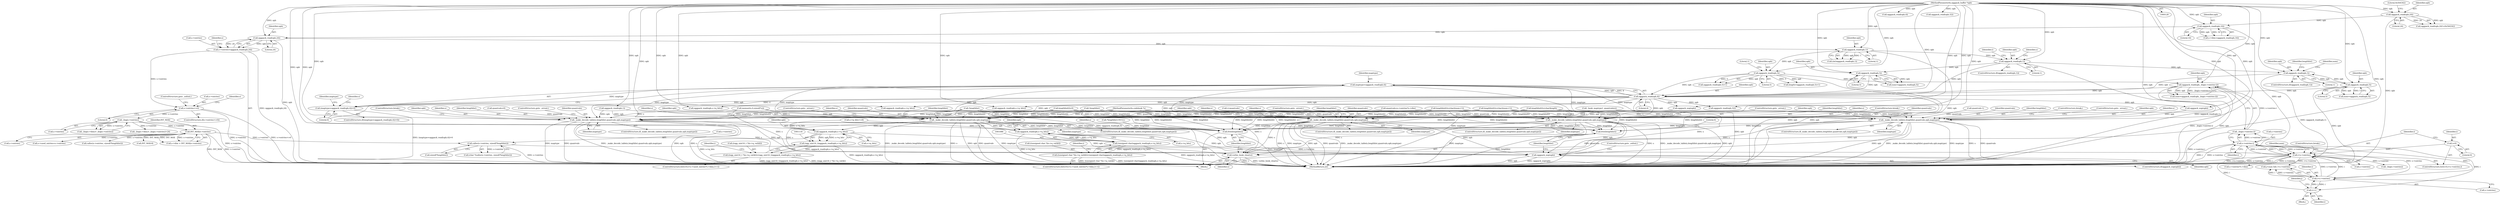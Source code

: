 digraph "0_Android_eeb4e45d5683f88488c083ecf142dc89bc3f0b47_8@API" {
"1000470" [label="(Call,maptype=oggpack_read(opb,4))"];
"1000472" [label="(Call,oggpack_read(opb,4))"];
"1000250" [label="(Call,oggpack_read(opb,1))"];
"1000229" [label="(Call,oggpack_read(opb,1))"];
"1000185" [label="(Call,oggpack_read(opb,24))"];
"1000160" [label="(Call,oggpack_read(opb,16))"];
"1000151" [label="(Call,oggpack_read(opb,24))"];
"1000129" [label="(MethodParameterIn,oggpack_buffer *opb)"];
"1000274" [label="(Call,oggpack_read(opb,5))"];
"1000267" [label="(Call,oggpack_read(opb,1))"];
"1000341" [label="(Call,oggpack_read(opb,5))"];
"1000381" [label="(Call,oggpack_read(opb,5))"];
"1000420" [label="(Call,oggpack_read(opb,_ilog(s->entries-i)))"];
"1000422" [label="(Call,_ilog(s->entries-i))"];
"1000423" [label="(Call,s->entries-i)"];
"1000411" [label="(Call,i<s->entries)"];
"1000441" [label="(Call,i<s->entries)"];
"1000449" [label="(Call,i++)"];
"1000408" [label="(Call,i=0)"];
"1000396" [label="(Call,calloc(s->entries, sizeof(*lengthlist)))"];
"1000220" [label="(Call,INT_MAX/s->entries)"];
"1000209" [label="(Call,_ilog(s->entries))"];
"1000189" [label="(Call,s->entries<=0)"];
"1000181" [label="(Call,s->entries=oggpack_read(opb,24))"];
"1000469" [label="(Call,(maptype=oggpack_read(opb,4))>0)"];
"1000573" [label="(Call,_make_decode_table(s,lengthlist,quantvals,opb,maptype))"];
"1001157" [label="(Call,oggpack_eop(opb))"];
"1001160" [label="(Call,free(lengthlist))"];
"1001166" [label="(Call,vorbis_book_clear(s))"];
"1001168" [label="(Call,free(lengthlist))"];
"1000733" [label="(Call,_make_decode_table(s,lengthlist,quantvals,opb,maptype))"];
"1000893" [label="(Call,_make_decode_table(s,lengthlist,quantvals,opb,maptype))"];
"1000970" [label="(Call,_make_decode_table(s,lengthlist,quantvals,opb,maptype))"];
"1001021" [label="(Call,_make_decode_table(s,lengthlist,quantvals,opb,maptype))"];
"1001087" [label="(Call,oggpack_read(opb,s->q_bits))"];
"1001085" [label="(Call,(unsigned char)oggpack_read(opb,s->q_bits))"];
"1001077" [label="(Call,((unsigned char *)(s->q_val))[i]=(unsigned char)oggpack_read(opb,s->q_bits))"];
"1001119" [label="(Call,oggpack_read(opb,s->q_bits))"];
"1001117" [label="(Call,(ogg_uint16_t)oggpack_read(opb,s->q_bits))"];
"1001109" [label="(Call,((ogg_uint16_t *)(s->q_val))[i]=(ogg_uint16_t)oggpack_read(opb,s->q_bits))"];
"1000584" [label="(Call,_book_maptype1_quantvals(s))"];
"1000342" [label="(Identifier,opb)"];
"1000576" [label="(Identifier,quantvals)"];
"1001024" [label="(Identifier,quantvals)"];
"1001160" [label="(Call,free(lengthlist))"];
"1000230" [label="(Identifier,opb)"];
"1000321" [label="(Identifier,s)"];
"1000222" [label="(Call,s->entries)"];
"1000153" [label="(Literal,24)"];
"1000350" [label="(Call,lengthlist[i]=(char)(num+1))"];
"1000469" [label="(Call,(maptype=oggpack_read(opb,4))>0)"];
"1000472" [label="(Call,oggpack_read(opb,4))"];
"1000900" [label="(ControlStructure,break;)"];
"1000506" [label="(Call,oggpack_read(opb,4))"];
"1001169" [label="(Identifier,lengthlist)"];
"1000216" [label="(Call,s->dim > INT_MAX/s->entries)"];
"1000400" [label="(Call,sizeof(*lengthlist))"];
"1000154" [label="(Literal,0x564342)"];
"1000580" [label="(ControlStructure,break;)"];
"1000443" [label="(Call,s->entries)"];
"1000131" [label="(Block,)"];
"1001109" [label="(Call,((ogg_uint16_t *)(s->q_val))[i]=(ogg_uint16_t)oggpack_read(opb,s->q_bits))"];
"1000268" [label="(Identifier,opb)"];
"1000250" [label="(Call,oggpack_read(opb,1))"];
"1000471" [label="(Identifier,maptype)"];
"1000422" [label="(Call,_ilog(s->entries-i))"];
"1000203" [label="(Call,_ilog(s->dim)+_ilog(s->entries)>24)"];
"1001085" [label="(Call,(unsigned char)oggpack_read(opb,s->q_bits))"];
"1000193" [label="(Literal,0)"];
"1000514" [label="(Call,oggpack_read(opb,1))"];
"1000494" [label="(Call,oggpack_read(opb,32))"];
"1001117" [label="(Call,(ogg_uint16_t)oggpack_read(opb,s->q_bits))"];
"1000266" [label="(ControlStructure,if(oggpack_read(opb,1)))"];
"1000269" [label="(Literal,1)"];
"1000378" [label="(Call,length=oggpack_read(opb,5)+1)"];
"1000473" [label="(Identifier,opb)"];
"1001025" [label="(Identifier,opb)"];
"1000413" [label="(Call,s->entries)"];
"1001108" [label="(Identifier,i)"];
"1000732" [label="(ControlStructure,if(_make_decode_table(s,lengthlist,quantvals,opb,maptype)))"];
"1000737" [label="(Identifier,opb)"];
"1000396" [label="(Call,calloc(s->entries, sizeof(*lengthlist)))"];
"1000971" [label="(Identifier,s)"];
"1001020" [label="(ControlStructure,if(_make_decode_table(s,lengthlist,quantvals,opb,maptype)))"];
"1000420" [label="(Call,oggpack_read(opb,_ilog(s->entries-i)))"];
"1001021" [label="(Call,_make_decode_table(s,lengthlist,quantvals,opb,maptype))"];
"1000383" [label="(Literal,5)"];
"1001124" [label="(ControlStructure,break;)"];
"1000272" [label="(Call,num=oggpack_read(opb,5))"];
"1000229" [label="(Call,oggpack_read(opb,1))"];
"1000156" [label="(Call,s->dim=oggpack_read(opb,16))"];
"1000577" [label="(Identifier,opb)"];
"1000572" [label="(ControlStructure,if(_make_decode_table(s,lengthlist,quantvals,opb,maptype)))"];
"1000151" [label="(Call,oggpack_read(opb,24))"];
"1000446" [label="(Block,)"];
"1000574" [label="(Identifier,s)"];
"1001161" [label="(Identifier,lengthlist)"];
"1000249" [label="(ControlStructure,if(oggpack_read(opb,1)))"];
"1000314" [label="(Identifier,lengthlist)"];
"1001159" [label="(ControlStructure,goto _eofout;)"];
"1000836" [label="(Call,oggpack_eop(opb))"];
"1000899" [label="(ControlStructure,goto _errout;)"];
"1000187" [label="(Literal,24)"];
"1000575" [label="(Identifier,lengthlist)"];
"1000573" [label="(Call,_make_decode_table(s,lengthlist,quantvals,opb,maptype))"];
"1000421" [label="(Identifier,opb)"];
"1000790" [label="(Call,oggpack_read(opb,s->q_bits))"];
"1000743" [label="(Identifier,s)"];
"1000343" [label="(Literal,5)"];
"1000532" [label="(Identifier,maptype)"];
"1000451" [label="(Call,lengthlist[i]=(char)length)"];
"1000679" [label="(Call,oggpack_read(opb,s->q_bits))"];
"1000273" [label="(Identifier,num)"];
"1000161" [label="(Identifier,opb)"];
"1000231" [label="(Literal,1)"];
"1001177" [label="(MethodReturn,int)"];
"1000381" [label="(Call,oggpack_read(opb,5))"];
"1000182" [label="(Call,s->entries)"];
"1001163" [label="(Literal,0)"];
"1001023" [label="(Identifier,lengthlist)"];
"1000407" [label="(ControlStructure,for(i=0;i<s->entries;))"];
"1000194" [label="(ControlStructure,goto _eofout;)"];
"1000129" [label="(MethodParameterIn,oggpack_buffer *opb)"];
"1000130" [label="(MethodParameterIn,codebook *s)"];
"1001056" [label="(Call,s->q_bits<=8)"];
"1000409" [label="(Identifier,i)"];
"1001166" [label="(Call,vorbis_book_clear(s))"];
"1001167" [label="(Identifier,s)"];
"1001094" [label="(ControlStructure,for(i=0;i<s->used_entries*s->dim;i++))"];
"1000152" [label="(Identifier,opb)"];
"1000424" [label="(Call,s->entries)"];
"1001168" [label="(Call,free(lengthlist))"];
"1000475" [label="(Literal,0)"];
"1000474" [label="(Literal,4)"];
"1000185" [label="(Call,oggpack_read(opb,24))"];
"1000221" [label="(Identifier,INT_MAX)"];
"1001172" [label="(Identifier,s)"];
"1000411" [label="(Call,i<s->entries)"];
"1000830" [label="(Call,oggpack_read(opb,s->q_bits))"];
"1000893" [label="(Call,_make_decode_table(s,lengthlist,quantvals,opb,maptype))"];
"1000397" [label="(Call,s->entries)"];
"1000220" [label="(Call,INT_MAX/s->entries)"];
"1000188" [label="(ControlStructure,if(s->entries<=0))"];
"1000419" [label="(Identifier,num)"];
"1000189" [label="(Call,s->entries<=0)"];
"1000162" [label="(Literal,16)"];
"1000897" [label="(Identifier,opb)"];
"1000283" [label="(Call,lengthlist[i]=(char)(num+1))"];
"1000902" [label="(Call,quantvals=s->entries*s->dim)"];
"1000470" [label="(Call,maptype=oggpack_read(opb,4))"];
"1000973" [label="(Identifier,quantvals)"];
"1000267" [label="(Call,oggpack_read(opb,1))"];
"1000738" [label="(Identifier,maptype)"];
"1000276" [label="(Literal,5)"];
"1000545" [label="(Call,_ilog(s->entries))"];
"1000439" [label="(Identifier,j)"];
"1000150" [label="(Call,oggpack_read(opb,24)!=0x564342)"];
"1000408" [label="(Call,i=0)"];
"1000190" [label="(Call,s->entries)"];
"1000437" [label="(Call,j<num && i<s->entries)"];
"1000191" [label="(Identifier,s)"];
"1000341" [label="(Call,oggpack_read(opb,5))"];
"1000465" [label="(ControlStructure,break;)"];
"1000385" [label="(Call,s->used_entries=s->entries)"];
"1000970" [label="(Call,_make_decode_table(s,lengthlist,quantvals,opb,maptype))"];
"1000664" [label="(Call,i<quantvals)"];
"1000210" [label="(Call,s->entries)"];
"1000256" [label="(Identifier,i)"];
"1000160" [label="(Call,oggpack_read(opb,16))"];
"1000894" [label="(Identifier,s)"];
"1001077" [label="(Call,((unsigned char *)(s->q_val))[i]=(unsigned char)oggpack_read(opb,s->q_bits))"];
"1000246" [label="(Call,!lengthlist)"];
"1000275" [label="(Identifier,opb)"];
"1000382" [label="(Identifier,opb)"];
"1001158" [label="(Identifier,opb)"];
"1001121" [label="(Call,s->q_bits)"];
"1000238" [label="(Call,calloc(s->entries, sizeof(*lengthlist)))"];
"1000976" [label="(ControlStructure,goto _errout;)"];
"1001022" [label="(Identifier,s)"];
"1001119" [label="(Call,oggpack_read(opb,s->q_bits))"];
"1001062" [label="(ControlStructure,for(i=0;i<s->used_entries*s->dim;i++))"];
"1000181" [label="(Call,s->entries=oggpack_read(opb,24))"];
"1000227" [label="(Call,(int)oggpack_read(opb,1))"];
"1000410" [label="(Literal,0)"];
"1000209" [label="(Call,_ilog(s->entries))"];
"1000394" [label="(Call,(char *)calloc(s->entries, sizeof(*lengthlist)))"];
"1000133" [label="(Call,*lengthlist=NULL)"];
"1000734" [label="(Identifier,s)"];
"1001076" [label="(Identifier,i)"];
"1000479" [label="(Identifier,s)"];
"1000404" [label="(Call,!lengthlist)"];
"1000204" [label="(Call,_ilog(s->dim)+_ilog(s->entries))"];
"1001078" [label="(Call,((unsigned char *)(s->q_val))[i])"];
"1000974" [label="(Identifier,opb)"];
"1001110" [label="(Call,((ogg_uint16_t *)(s->q_val))[i])"];
"1000186" [label="(Identifier,opb)"];
"1000904" [label="(Call,s->entries*s->dim)"];
"1000975" [label="(Identifier,maptype)"];
"1000884" [label="(Call,quantvals-1)"];
"1001120" [label="(Identifier,opb)"];
"1001030" [label="(Identifier,s)"];
"1000380" [label="(Call,oggpack_read(opb,5)+1)"];
"1000449" [label="(Call,i++)"];
"1000482" [label="(Call,oggpack_read(opb,32))"];
"1000312" [label="(Call,lengthlist[i]=0)"];
"1000578" [label="(Identifier,maptype)"];
"1000384" [label="(Literal,1)"];
"1000740" [label="(ControlStructure,goto _errout;)"];
"1000969" [label="(ControlStructure,if(_make_decode_table(s,lengthlist,quantvals,opb,maptype)))"];
"1000137" [label="(Call,quantvals=0)"];
"1000579" [label="(ControlStructure,goto _errout;)"];
"1000896" [label="(Identifier,quantvals)"];
"1000252" [label="(Literal,1)"];
"1001157" [label="(Call,oggpack_eop(opb))"];
"1000339" [label="(Call,num=oggpack_read(opb,5))"];
"1000685" [label="(Call,oggpack_eop(opb))"];
"1000468" [label="(ControlStructure,if((maptype=oggpack_read(opb,4))>0))"];
"1000441" [label="(Call,i<s->entries)"];
"1000442" [label="(Identifier,i)"];
"1000427" [label="(Identifier,i)"];
"1000735" [label="(Identifier,lengthlist)"];
"1001089" [label="(Call,s->q_bits)"];
"1001027" [label="(ControlStructure,goto _errout;)"];
"1000607" [label="(Call,INT_MAX-8)"];
"1000274" [label="(Call,oggpack_read(opb,5))"];
"1000898" [label="(Identifier,maptype)"];
"1001088" [label="(Identifier,opb)"];
"1000733" [label="(Call,_make_decode_table(s,lengthlist,quantvals,opb,maptype))"];
"1000423" [label="(Call,s->entries-i)"];
"1001156" [label="(ControlStructure,if(oggpack_eop(opb)))"];
"1000892" [label="(ControlStructure,if(_make_decode_table(s,lengthlist,quantvals,opb,maptype)))"];
"1000251" [label="(Identifier,opb)"];
"1001087" [label="(Call,oggpack_read(opb,s->q_bits))"];
"1000198" [label="(Identifier,s)"];
"1000450" [label="(Identifier,i)"];
"1000736" [label="(Identifier,quantvals)"];
"1000972" [label="(Identifier,lengthlist)"];
"1000418" [label="(Call,num=oggpack_read(opb,_ilog(s->entries-i)))"];
"1000412" [label="(Identifier,i)"];
"1000895" [label="(Identifier,lengthlist)"];
"1001026" [label="(Identifier,maptype)"];
"1000143" [label="(Call,memset(s,0,sizeof(*s)))"];
"1000470" -> "1000469"  [label="AST: "];
"1000470" -> "1000472"  [label="CFG: "];
"1000471" -> "1000470"  [label="AST: "];
"1000472" -> "1000470"  [label="AST: "];
"1000475" -> "1000470"  [label="CFG: "];
"1000470" -> "1001177"  [label="DDG: oggpack_read(opb,4)"];
"1000470" -> "1001177"  [label="DDG: maptype"];
"1000470" -> "1000469"  [label="DDG: maptype"];
"1000472" -> "1000470"  [label="DDG: opb"];
"1000472" -> "1000470"  [label="DDG: 4"];
"1000470" -> "1000573"  [label="DDG: maptype"];
"1000470" -> "1000733"  [label="DDG: maptype"];
"1000470" -> "1000893"  [label="DDG: maptype"];
"1000470" -> "1000970"  [label="DDG: maptype"];
"1000470" -> "1001021"  [label="DDG: maptype"];
"1000472" -> "1000474"  [label="CFG: "];
"1000473" -> "1000472"  [label="AST: "];
"1000474" -> "1000472"  [label="AST: "];
"1000472" -> "1001177"  [label="DDG: opb"];
"1000472" -> "1000469"  [label="DDG: opb"];
"1000472" -> "1000469"  [label="DDG: 4"];
"1000250" -> "1000472"  [label="DDG: opb"];
"1000274" -> "1000472"  [label="DDG: opb"];
"1000341" -> "1000472"  [label="DDG: opb"];
"1000381" -> "1000472"  [label="DDG: opb"];
"1000420" -> "1000472"  [label="DDG: opb"];
"1000267" -> "1000472"  [label="DDG: opb"];
"1000129" -> "1000472"  [label="DDG: opb"];
"1000472" -> "1000482"  [label="DDG: opb"];
"1000472" -> "1000573"  [label="DDG: opb"];
"1000472" -> "1000679"  [label="DDG: opb"];
"1000472" -> "1000685"  [label="DDG: opb"];
"1000472" -> "1000790"  [label="DDG: opb"];
"1000472" -> "1000830"  [label="DDG: opb"];
"1000472" -> "1000836"  [label="DDG: opb"];
"1000472" -> "1000970"  [label="DDG: opb"];
"1000472" -> "1001021"  [label="DDG: opb"];
"1000250" -> "1000249"  [label="AST: "];
"1000250" -> "1000252"  [label="CFG: "];
"1000251" -> "1000250"  [label="AST: "];
"1000252" -> "1000250"  [label="AST: "];
"1000256" -> "1000250"  [label="CFG: "];
"1000321" -> "1000250"  [label="CFG: "];
"1000250" -> "1001177"  [label="DDG: oggpack_read(opb,1)"];
"1000229" -> "1000250"  [label="DDG: opb"];
"1000129" -> "1000250"  [label="DDG: opb"];
"1000250" -> "1000267"  [label="DDG: opb"];
"1000250" -> "1000341"  [label="DDG: opb"];
"1000229" -> "1000227"  [label="AST: "];
"1000229" -> "1000231"  [label="CFG: "];
"1000230" -> "1000229"  [label="AST: "];
"1000231" -> "1000229"  [label="AST: "];
"1000227" -> "1000229"  [label="CFG: "];
"1000229" -> "1001177"  [label="DDG: opb"];
"1000229" -> "1000227"  [label="DDG: opb"];
"1000229" -> "1000227"  [label="DDG: 1"];
"1000185" -> "1000229"  [label="DDG: opb"];
"1000129" -> "1000229"  [label="DDG: opb"];
"1000229" -> "1000381"  [label="DDG: opb"];
"1000185" -> "1000181"  [label="AST: "];
"1000185" -> "1000187"  [label="CFG: "];
"1000186" -> "1000185"  [label="AST: "];
"1000187" -> "1000185"  [label="AST: "];
"1000181" -> "1000185"  [label="CFG: "];
"1000185" -> "1001177"  [label="DDG: opb"];
"1000185" -> "1000181"  [label="DDG: opb"];
"1000185" -> "1000181"  [label="DDG: 24"];
"1000160" -> "1000185"  [label="DDG: opb"];
"1000129" -> "1000185"  [label="DDG: opb"];
"1000160" -> "1000156"  [label="AST: "];
"1000160" -> "1000162"  [label="CFG: "];
"1000161" -> "1000160"  [label="AST: "];
"1000162" -> "1000160"  [label="AST: "];
"1000156" -> "1000160"  [label="CFG: "];
"1000160" -> "1001177"  [label="DDG: opb"];
"1000160" -> "1000156"  [label="DDG: opb"];
"1000160" -> "1000156"  [label="DDG: 16"];
"1000151" -> "1000160"  [label="DDG: opb"];
"1000129" -> "1000160"  [label="DDG: opb"];
"1000151" -> "1000150"  [label="AST: "];
"1000151" -> "1000153"  [label="CFG: "];
"1000152" -> "1000151"  [label="AST: "];
"1000153" -> "1000151"  [label="AST: "];
"1000154" -> "1000151"  [label="CFG: "];
"1000151" -> "1001177"  [label="DDG: opb"];
"1000151" -> "1000150"  [label="DDG: opb"];
"1000151" -> "1000150"  [label="DDG: 24"];
"1000129" -> "1000151"  [label="DDG: opb"];
"1000129" -> "1000128"  [label="AST: "];
"1000129" -> "1001177"  [label="DDG: opb"];
"1000129" -> "1000267"  [label="DDG: opb"];
"1000129" -> "1000274"  [label="DDG: opb"];
"1000129" -> "1000341"  [label="DDG: opb"];
"1000129" -> "1000381"  [label="DDG: opb"];
"1000129" -> "1000420"  [label="DDG: opb"];
"1000129" -> "1000482"  [label="DDG: opb"];
"1000129" -> "1000494"  [label="DDG: opb"];
"1000129" -> "1000506"  [label="DDG: opb"];
"1000129" -> "1000514"  [label="DDG: opb"];
"1000129" -> "1000573"  [label="DDG: opb"];
"1000129" -> "1000679"  [label="DDG: opb"];
"1000129" -> "1000685"  [label="DDG: opb"];
"1000129" -> "1000733"  [label="DDG: opb"];
"1000129" -> "1000790"  [label="DDG: opb"];
"1000129" -> "1000830"  [label="DDG: opb"];
"1000129" -> "1000836"  [label="DDG: opb"];
"1000129" -> "1000893"  [label="DDG: opb"];
"1000129" -> "1000970"  [label="DDG: opb"];
"1000129" -> "1001021"  [label="DDG: opb"];
"1000129" -> "1001087"  [label="DDG: opb"];
"1000129" -> "1001119"  [label="DDG: opb"];
"1000129" -> "1001157"  [label="DDG: opb"];
"1000274" -> "1000272"  [label="AST: "];
"1000274" -> "1000276"  [label="CFG: "];
"1000275" -> "1000274"  [label="AST: "];
"1000276" -> "1000274"  [label="AST: "];
"1000272" -> "1000274"  [label="CFG: "];
"1000274" -> "1001177"  [label="DDG: opb"];
"1000274" -> "1000267"  [label="DDG: opb"];
"1000274" -> "1000272"  [label="DDG: opb"];
"1000274" -> "1000272"  [label="DDG: 5"];
"1000267" -> "1000274"  [label="DDG: opb"];
"1000267" -> "1000266"  [label="AST: "];
"1000267" -> "1000269"  [label="CFG: "];
"1000268" -> "1000267"  [label="AST: "];
"1000269" -> "1000267"  [label="AST: "];
"1000273" -> "1000267"  [label="CFG: "];
"1000314" -> "1000267"  [label="CFG: "];
"1000267" -> "1001177"  [label="DDG: oggpack_read(opb,1)"];
"1000341" -> "1000339"  [label="AST: "];
"1000341" -> "1000343"  [label="CFG: "];
"1000342" -> "1000341"  [label="AST: "];
"1000343" -> "1000341"  [label="AST: "];
"1000339" -> "1000341"  [label="CFG: "];
"1000341" -> "1001177"  [label="DDG: opb"];
"1000341" -> "1000339"  [label="DDG: opb"];
"1000341" -> "1000339"  [label="DDG: 5"];
"1000381" -> "1000380"  [label="AST: "];
"1000381" -> "1000383"  [label="CFG: "];
"1000382" -> "1000381"  [label="AST: "];
"1000383" -> "1000381"  [label="AST: "];
"1000384" -> "1000381"  [label="CFG: "];
"1000381" -> "1001177"  [label="DDG: opb"];
"1000381" -> "1000378"  [label="DDG: opb"];
"1000381" -> "1000378"  [label="DDG: 5"];
"1000381" -> "1000380"  [label="DDG: opb"];
"1000381" -> "1000380"  [label="DDG: 5"];
"1000381" -> "1000420"  [label="DDG: opb"];
"1000420" -> "1000418"  [label="AST: "];
"1000420" -> "1000422"  [label="CFG: "];
"1000421" -> "1000420"  [label="AST: "];
"1000422" -> "1000420"  [label="AST: "];
"1000418" -> "1000420"  [label="CFG: "];
"1000420" -> "1001177"  [label="DDG: _ilog(s->entries-i)"];
"1000420" -> "1001177"  [label="DDG: opb"];
"1000420" -> "1000418"  [label="DDG: opb"];
"1000420" -> "1000418"  [label="DDG: _ilog(s->entries-i)"];
"1000422" -> "1000420"  [label="DDG: s->entries-i"];
"1000422" -> "1000423"  [label="CFG: "];
"1000423" -> "1000422"  [label="AST: "];
"1000422" -> "1001177"  [label="DDG: s->entries-i"];
"1000423" -> "1000422"  [label="DDG: s->entries"];
"1000423" -> "1000422"  [label="DDG: i"];
"1000423" -> "1000427"  [label="CFG: "];
"1000424" -> "1000423"  [label="AST: "];
"1000427" -> "1000423"  [label="AST: "];
"1000423" -> "1001177"  [label="DDG: i"];
"1000423" -> "1001177"  [label="DDG: s->entries"];
"1000423" -> "1000411"  [label="DDG: i"];
"1000423" -> "1000411"  [label="DDG: s->entries"];
"1000411" -> "1000423"  [label="DDG: s->entries"];
"1000411" -> "1000423"  [label="DDG: i"];
"1000423" -> "1000441"  [label="DDG: i"];
"1000423" -> "1000441"  [label="DDG: s->entries"];
"1000423" -> "1000449"  [label="DDG: i"];
"1000411" -> "1000407"  [label="AST: "];
"1000411" -> "1000413"  [label="CFG: "];
"1000412" -> "1000411"  [label="AST: "];
"1000413" -> "1000411"  [label="AST: "];
"1000419" -> "1000411"  [label="CFG: "];
"1000465" -> "1000411"  [label="CFG: "];
"1000411" -> "1001177"  [label="DDG: i<s->entries"];
"1000411" -> "1001177"  [label="DDG: i"];
"1000411" -> "1001177"  [label="DDG: s->entries"];
"1000441" -> "1000411"  [label="DDG: i"];
"1000441" -> "1000411"  [label="DDG: s->entries"];
"1000408" -> "1000411"  [label="DDG: i"];
"1000449" -> "1000411"  [label="DDG: i"];
"1000396" -> "1000411"  [label="DDG: s->entries"];
"1000411" -> "1000437"  [label="DDG: i<s->entries"];
"1000411" -> "1000545"  [label="DDG: s->entries"];
"1000411" -> "1000904"  [label="DDG: s->entries"];
"1000441" -> "1000437"  [label="AST: "];
"1000441" -> "1000443"  [label="CFG: "];
"1000442" -> "1000441"  [label="AST: "];
"1000443" -> "1000441"  [label="AST: "];
"1000437" -> "1000441"  [label="CFG: "];
"1000441" -> "1000437"  [label="DDG: i"];
"1000441" -> "1000437"  [label="DDG: s->entries"];
"1000449" -> "1000441"  [label="DDG: i"];
"1000441" -> "1000449"  [label="DDG: i"];
"1000449" -> "1000446"  [label="AST: "];
"1000449" -> "1000450"  [label="CFG: "];
"1000450" -> "1000449"  [label="AST: "];
"1000439" -> "1000449"  [label="CFG: "];
"1000408" -> "1000407"  [label="AST: "];
"1000408" -> "1000410"  [label="CFG: "];
"1000409" -> "1000408"  [label="AST: "];
"1000410" -> "1000408"  [label="AST: "];
"1000412" -> "1000408"  [label="CFG: "];
"1000396" -> "1000394"  [label="AST: "];
"1000396" -> "1000400"  [label="CFG: "];
"1000397" -> "1000396"  [label="AST: "];
"1000400" -> "1000396"  [label="AST: "];
"1000394" -> "1000396"  [label="CFG: "];
"1000396" -> "1001177"  [label="DDG: s->entries"];
"1000396" -> "1000394"  [label="DDG: s->entries"];
"1000220" -> "1000396"  [label="DDG: s->entries"];
"1000220" -> "1000216"  [label="AST: "];
"1000220" -> "1000222"  [label="CFG: "];
"1000221" -> "1000220"  [label="AST: "];
"1000222" -> "1000220"  [label="AST: "];
"1000216" -> "1000220"  [label="CFG: "];
"1000220" -> "1001177"  [label="DDG: INT_MAX"];
"1000220" -> "1001177"  [label="DDG: s->entries"];
"1000220" -> "1000216"  [label="DDG: INT_MAX"];
"1000220" -> "1000216"  [label="DDG: s->entries"];
"1000209" -> "1000220"  [label="DDG: s->entries"];
"1000220" -> "1000238"  [label="DDG: s->entries"];
"1000220" -> "1000385"  [label="DDG: s->entries"];
"1000220" -> "1000607"  [label="DDG: INT_MAX"];
"1000209" -> "1000204"  [label="AST: "];
"1000209" -> "1000210"  [label="CFG: "];
"1000210" -> "1000209"  [label="AST: "];
"1000204" -> "1000209"  [label="CFG: "];
"1000209" -> "1001177"  [label="DDG: s->entries"];
"1000209" -> "1000203"  [label="DDG: s->entries"];
"1000209" -> "1000204"  [label="DDG: s->entries"];
"1000189" -> "1000209"  [label="DDG: s->entries"];
"1000189" -> "1000188"  [label="AST: "];
"1000189" -> "1000193"  [label="CFG: "];
"1000190" -> "1000189"  [label="AST: "];
"1000193" -> "1000189"  [label="AST: "];
"1000194" -> "1000189"  [label="CFG: "];
"1000198" -> "1000189"  [label="CFG: "];
"1000189" -> "1001177"  [label="DDG: s->entries"];
"1000189" -> "1001177"  [label="DDG: s->entries<=0"];
"1000181" -> "1000189"  [label="DDG: s->entries"];
"1000181" -> "1000131"  [label="AST: "];
"1000182" -> "1000181"  [label="AST: "];
"1000191" -> "1000181"  [label="CFG: "];
"1000181" -> "1001177"  [label="DDG: oggpack_read(opb,24)"];
"1000469" -> "1000468"  [label="AST: "];
"1000469" -> "1000475"  [label="CFG: "];
"1000475" -> "1000469"  [label="AST: "];
"1000479" -> "1000469"  [label="CFG: "];
"1000532" -> "1000469"  [label="CFG: "];
"1000469" -> "1001177"  [label="DDG: (maptype=oggpack_read(opb,4))>0"];
"1000573" -> "1000572"  [label="AST: "];
"1000573" -> "1000578"  [label="CFG: "];
"1000574" -> "1000573"  [label="AST: "];
"1000575" -> "1000573"  [label="AST: "];
"1000576" -> "1000573"  [label="AST: "];
"1000577" -> "1000573"  [label="AST: "];
"1000578" -> "1000573"  [label="AST: "];
"1000579" -> "1000573"  [label="CFG: "];
"1000580" -> "1000573"  [label="CFG: "];
"1000573" -> "1001177"  [label="DDG: opb"];
"1000573" -> "1001177"  [label="DDG: s"];
"1000573" -> "1001177"  [label="DDG: maptype"];
"1000573" -> "1001177"  [label="DDG: quantvals"];
"1000573" -> "1001177"  [label="DDG: _make_decode_table(s,lengthlist,quantvals,opb,maptype)"];
"1000143" -> "1000573"  [label="DDG: s"];
"1000130" -> "1000573"  [label="DDG: s"];
"1000404" -> "1000573"  [label="DDG: lengthlist"];
"1000350" -> "1000573"  [label="DDG: lengthlist[i]"];
"1000283" -> "1000573"  [label="DDG: lengthlist[i]"];
"1000312" -> "1000573"  [label="DDG: lengthlist[i]"];
"1000451" -> "1000573"  [label="DDG: lengthlist[i]"];
"1000246" -> "1000573"  [label="DDG: lengthlist"];
"1000137" -> "1000573"  [label="DDG: quantvals"];
"1000514" -> "1000573"  [label="DDG: opb"];
"1000573" -> "1001157"  [label="DDG: opb"];
"1000573" -> "1001160"  [label="DDG: lengthlist"];
"1000573" -> "1001166"  [label="DDG: s"];
"1000573" -> "1001168"  [label="DDG: lengthlist"];
"1001157" -> "1001156"  [label="AST: "];
"1001157" -> "1001158"  [label="CFG: "];
"1001158" -> "1001157"  [label="AST: "];
"1001159" -> "1001157"  [label="CFG: "];
"1001161" -> "1001157"  [label="CFG: "];
"1001157" -> "1001177"  [label="DDG: opb"];
"1001157" -> "1001177"  [label="DDG: oggpack_eop(opb)"];
"1000893" -> "1001157"  [label="DDG: opb"];
"1001087" -> "1001157"  [label="DDG: opb"];
"1000970" -> "1001157"  [label="DDG: opb"];
"1000733" -> "1001157"  [label="DDG: opb"];
"1001119" -> "1001157"  [label="DDG: opb"];
"1001021" -> "1001157"  [label="DDG: opb"];
"1001160" -> "1000131"  [label="AST: "];
"1001160" -> "1001161"  [label="CFG: "];
"1001161" -> "1001160"  [label="AST: "];
"1001163" -> "1001160"  [label="CFG: "];
"1001160" -> "1001177"  [label="DDG: lengthlist"];
"1000970" -> "1001160"  [label="DDG: lengthlist"];
"1000283" -> "1001160"  [label="DDG: lengthlist[i]"];
"1000893" -> "1001160"  [label="DDG: lengthlist"];
"1000312" -> "1001160"  [label="DDG: lengthlist[i]"];
"1000451" -> "1001160"  [label="DDG: lengthlist[i]"];
"1001021" -> "1001160"  [label="DDG: lengthlist"];
"1000733" -> "1001160"  [label="DDG: lengthlist"];
"1000350" -> "1001160"  [label="DDG: lengthlist[i]"];
"1001166" -> "1000131"  [label="AST: "];
"1001166" -> "1001167"  [label="CFG: "];
"1001167" -> "1001166"  [label="AST: "];
"1001169" -> "1001166"  [label="CFG: "];
"1001166" -> "1001177"  [label="DDG: vorbis_book_clear(s)"];
"1001166" -> "1001177"  [label="DDG: s"];
"1000733" -> "1001166"  [label="DDG: s"];
"1000143" -> "1001166"  [label="DDG: s"];
"1000970" -> "1001166"  [label="DDG: s"];
"1001021" -> "1001166"  [label="DDG: s"];
"1000584" -> "1001166"  [label="DDG: s"];
"1000893" -> "1001166"  [label="DDG: s"];
"1000130" -> "1001166"  [label="DDG: s"];
"1001168" -> "1000131"  [label="AST: "];
"1001168" -> "1001169"  [label="CFG: "];
"1001169" -> "1001168"  [label="AST: "];
"1001172" -> "1001168"  [label="CFG: "];
"1001168" -> "1001177"  [label="DDG: lengthlist"];
"1000970" -> "1001168"  [label="DDG: lengthlist"];
"1000404" -> "1001168"  [label="DDG: lengthlist"];
"1000283" -> "1001168"  [label="DDG: lengthlist[i]"];
"1000893" -> "1001168"  [label="DDG: lengthlist"];
"1000312" -> "1001168"  [label="DDG: lengthlist[i]"];
"1000133" -> "1001168"  [label="DDG: lengthlist"];
"1000451" -> "1001168"  [label="DDG: lengthlist[i]"];
"1001021" -> "1001168"  [label="DDG: lengthlist"];
"1000246" -> "1001168"  [label="DDG: lengthlist"];
"1000733" -> "1001168"  [label="DDG: lengthlist"];
"1000350" -> "1001168"  [label="DDG: lengthlist[i]"];
"1000733" -> "1000732"  [label="AST: "];
"1000733" -> "1000738"  [label="CFG: "];
"1000734" -> "1000733"  [label="AST: "];
"1000735" -> "1000733"  [label="AST: "];
"1000736" -> "1000733"  [label="AST: "];
"1000737" -> "1000733"  [label="AST: "];
"1000738" -> "1000733"  [label="AST: "];
"1000740" -> "1000733"  [label="CFG: "];
"1000743" -> "1000733"  [label="CFG: "];
"1000733" -> "1001177"  [label="DDG: s"];
"1000733" -> "1001177"  [label="DDG: maptype"];
"1000733" -> "1001177"  [label="DDG: opb"];
"1000733" -> "1001177"  [label="DDG: quantvals"];
"1000733" -> "1001177"  [label="DDG: _make_decode_table(s,lengthlist,quantvals,opb,maptype)"];
"1000584" -> "1000733"  [label="DDG: s"];
"1000130" -> "1000733"  [label="DDG: s"];
"1000404" -> "1000733"  [label="DDG: lengthlist"];
"1000350" -> "1000733"  [label="DDG: lengthlist[i]"];
"1000283" -> "1000733"  [label="DDG: lengthlist[i]"];
"1000312" -> "1000733"  [label="DDG: lengthlist[i]"];
"1000451" -> "1000733"  [label="DDG: lengthlist[i]"];
"1000246" -> "1000733"  [label="DDG: lengthlist"];
"1000664" -> "1000733"  [label="DDG: quantvals"];
"1000685" -> "1000733"  [label="DDG: opb"];
"1000893" -> "1000892"  [label="AST: "];
"1000893" -> "1000898"  [label="CFG: "];
"1000894" -> "1000893"  [label="AST: "];
"1000895" -> "1000893"  [label="AST: "];
"1000896" -> "1000893"  [label="AST: "];
"1000897" -> "1000893"  [label="AST: "];
"1000898" -> "1000893"  [label="AST: "];
"1000899" -> "1000893"  [label="CFG: "];
"1000900" -> "1000893"  [label="CFG: "];
"1000893" -> "1001177"  [label="DDG: opb"];
"1000893" -> "1001177"  [label="DDG: _make_decode_table(s,lengthlist,quantvals,opb,maptype)"];
"1000893" -> "1001177"  [label="DDG: maptype"];
"1000893" -> "1001177"  [label="DDG: s"];
"1000893" -> "1001177"  [label="DDG: quantvals"];
"1000584" -> "1000893"  [label="DDG: s"];
"1000130" -> "1000893"  [label="DDG: s"];
"1000404" -> "1000893"  [label="DDG: lengthlist"];
"1000350" -> "1000893"  [label="DDG: lengthlist[i]"];
"1000283" -> "1000893"  [label="DDG: lengthlist[i]"];
"1000312" -> "1000893"  [label="DDG: lengthlist[i]"];
"1000451" -> "1000893"  [label="DDG: lengthlist[i]"];
"1000246" -> "1000893"  [label="DDG: lengthlist"];
"1000884" -> "1000893"  [label="DDG: quantvals"];
"1000836" -> "1000893"  [label="DDG: opb"];
"1000970" -> "1000969"  [label="AST: "];
"1000970" -> "1000975"  [label="CFG: "];
"1000971" -> "1000970"  [label="AST: "];
"1000972" -> "1000970"  [label="AST: "];
"1000973" -> "1000970"  [label="AST: "];
"1000974" -> "1000970"  [label="AST: "];
"1000975" -> "1000970"  [label="AST: "];
"1000976" -> "1000970"  [label="CFG: "];
"1001124" -> "1000970"  [label="CFG: "];
"1000970" -> "1001177"  [label="DDG: opb"];
"1000970" -> "1001177"  [label="DDG: maptype"];
"1000970" -> "1001177"  [label="DDG: quantvals"];
"1000970" -> "1001177"  [label="DDG: s"];
"1000970" -> "1001177"  [label="DDG: _make_decode_table(s,lengthlist,quantvals,opb,maptype)"];
"1000143" -> "1000970"  [label="DDG: s"];
"1000130" -> "1000970"  [label="DDG: s"];
"1000404" -> "1000970"  [label="DDG: lengthlist"];
"1000350" -> "1000970"  [label="DDG: lengthlist[i]"];
"1000283" -> "1000970"  [label="DDG: lengthlist[i]"];
"1000312" -> "1000970"  [label="DDG: lengthlist[i]"];
"1000451" -> "1000970"  [label="DDG: lengthlist[i]"];
"1000246" -> "1000970"  [label="DDG: lengthlist"];
"1000902" -> "1000970"  [label="DDG: quantvals"];
"1000514" -> "1000970"  [label="DDG: opb"];
"1001021" -> "1001020"  [label="AST: "];
"1001021" -> "1001026"  [label="CFG: "];
"1001022" -> "1001021"  [label="AST: "];
"1001023" -> "1001021"  [label="AST: "];
"1001024" -> "1001021"  [label="AST: "];
"1001025" -> "1001021"  [label="AST: "];
"1001026" -> "1001021"  [label="AST: "];
"1001027" -> "1001021"  [label="CFG: "];
"1001030" -> "1001021"  [label="CFG: "];
"1001021" -> "1001177"  [label="DDG: quantvals"];
"1001021" -> "1001177"  [label="DDG: maptype"];
"1001021" -> "1001177"  [label="DDG: _make_decode_table(s,lengthlist,quantvals,opb,maptype)"];
"1001021" -> "1001177"  [label="DDG: s"];
"1001021" -> "1001177"  [label="DDG: opb"];
"1000143" -> "1001021"  [label="DDG: s"];
"1000130" -> "1001021"  [label="DDG: s"];
"1000404" -> "1001021"  [label="DDG: lengthlist"];
"1000350" -> "1001021"  [label="DDG: lengthlist[i]"];
"1000283" -> "1001021"  [label="DDG: lengthlist[i]"];
"1000312" -> "1001021"  [label="DDG: lengthlist[i]"];
"1000451" -> "1001021"  [label="DDG: lengthlist[i]"];
"1000246" -> "1001021"  [label="DDG: lengthlist"];
"1000902" -> "1001021"  [label="DDG: quantvals"];
"1000514" -> "1001021"  [label="DDG: opb"];
"1001021" -> "1001087"  [label="DDG: opb"];
"1001021" -> "1001119"  [label="DDG: opb"];
"1001087" -> "1001085"  [label="AST: "];
"1001087" -> "1001089"  [label="CFG: "];
"1001088" -> "1001087"  [label="AST: "];
"1001089" -> "1001087"  [label="AST: "];
"1001085" -> "1001087"  [label="CFG: "];
"1001087" -> "1001177"  [label="DDG: s->q_bits"];
"1001087" -> "1001085"  [label="DDG: opb"];
"1001087" -> "1001085"  [label="DDG: s->q_bits"];
"1001056" -> "1001087"  [label="DDG: s->q_bits"];
"1001085" -> "1001077"  [label="AST: "];
"1001086" -> "1001085"  [label="AST: "];
"1001077" -> "1001085"  [label="CFG: "];
"1001085" -> "1001177"  [label="DDG: oggpack_read(opb,s->q_bits)"];
"1001085" -> "1001077"  [label="DDG: oggpack_read(opb,s->q_bits)"];
"1001077" -> "1001062"  [label="AST: "];
"1001078" -> "1001077"  [label="AST: "];
"1001076" -> "1001077"  [label="CFG: "];
"1001077" -> "1001177"  [label="DDG: (unsigned char)oggpack_read(opb,s->q_bits)"];
"1001077" -> "1001177"  [label="DDG: ((unsigned char *)(s->q_val))[i]"];
"1001119" -> "1001117"  [label="AST: "];
"1001119" -> "1001121"  [label="CFG: "];
"1001120" -> "1001119"  [label="AST: "];
"1001121" -> "1001119"  [label="AST: "];
"1001117" -> "1001119"  [label="CFG: "];
"1001119" -> "1001177"  [label="DDG: s->q_bits"];
"1001119" -> "1001117"  [label="DDG: opb"];
"1001119" -> "1001117"  [label="DDG: s->q_bits"];
"1001056" -> "1001119"  [label="DDG: s->q_bits"];
"1001117" -> "1001109"  [label="AST: "];
"1001118" -> "1001117"  [label="AST: "];
"1001109" -> "1001117"  [label="CFG: "];
"1001117" -> "1001177"  [label="DDG: oggpack_read(opb,s->q_bits)"];
"1001117" -> "1001109"  [label="DDG: oggpack_read(opb,s->q_bits)"];
"1001109" -> "1001094"  [label="AST: "];
"1001110" -> "1001109"  [label="AST: "];
"1001108" -> "1001109"  [label="CFG: "];
"1001109" -> "1001177"  [label="DDG: ((ogg_uint16_t *)(s->q_val))[i]"];
"1001109" -> "1001177"  [label="DDG: (ogg_uint16_t)oggpack_read(opb,s->q_bits)"];
}
